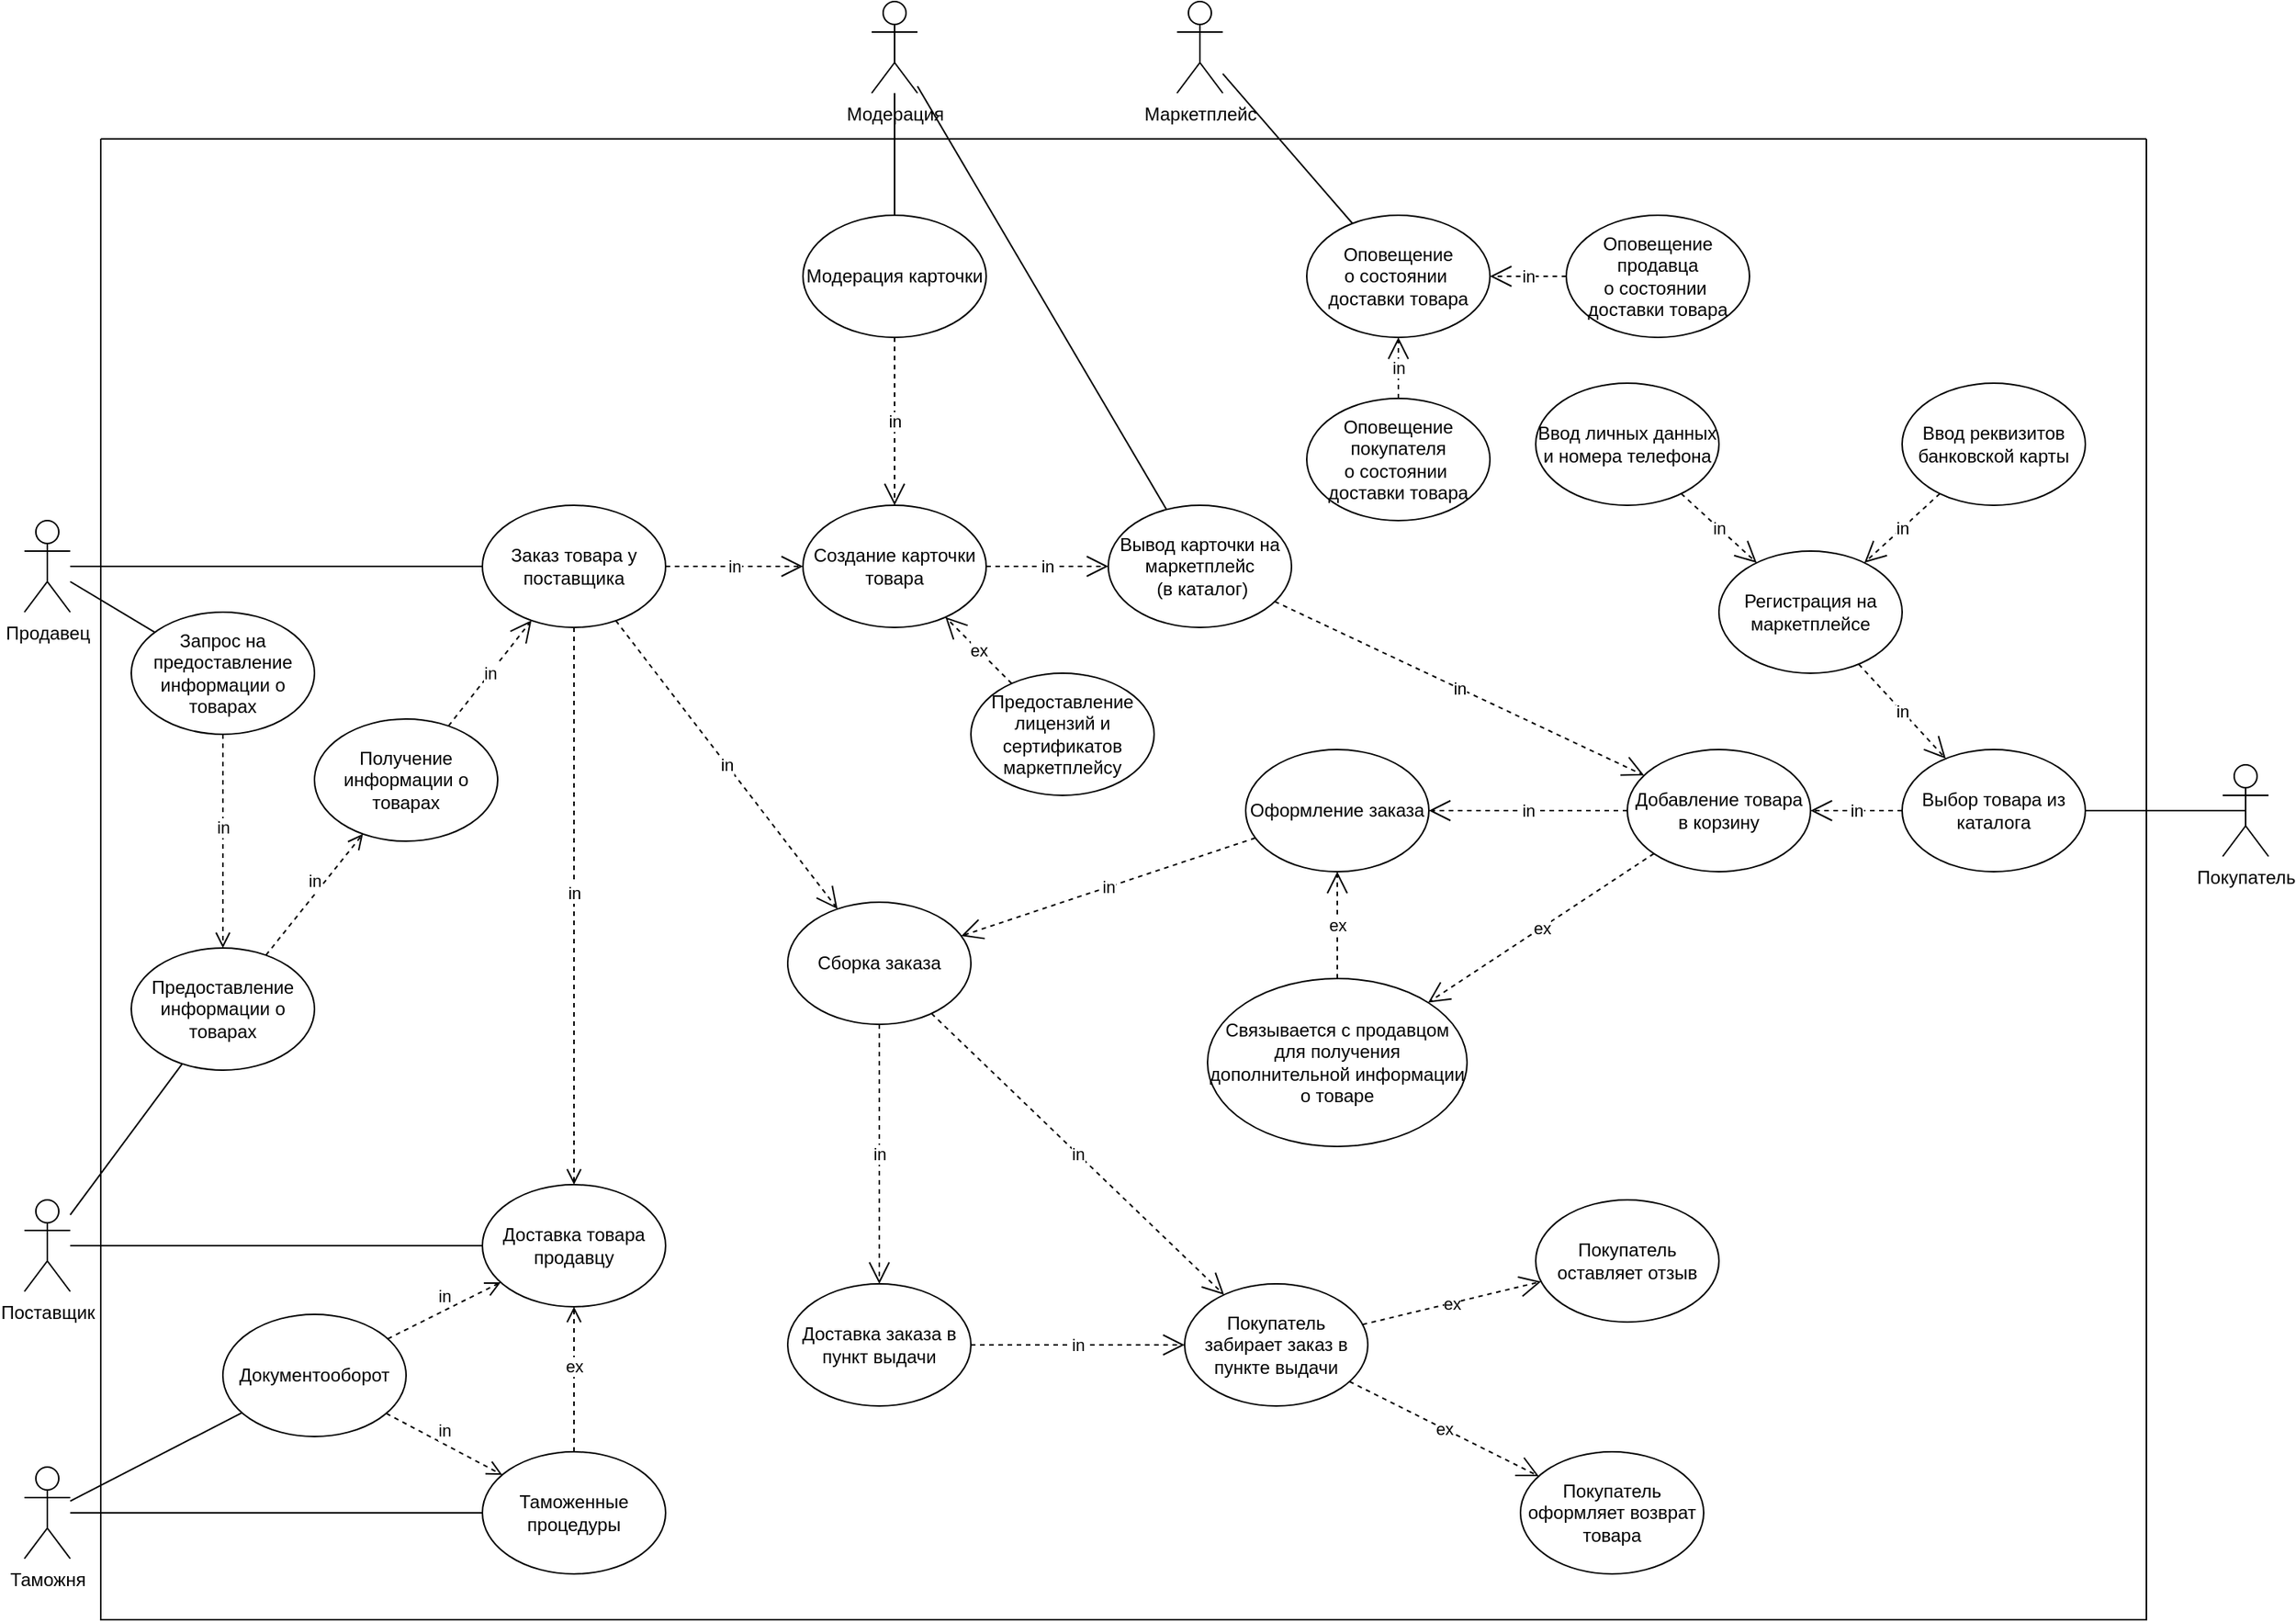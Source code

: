 <mxfile version="20.7.4" type="device"><diagram id="TFOCtGxcTmysyI_uLjtR" name="Страница 1"><mxGraphModel dx="1486" dy="1465" grid="0" gridSize="10" guides="1" tooltips="1" connect="1" arrows="1" fold="1" page="0" pageScale="1" pageWidth="1169" pageHeight="827" math="0" shadow="0"><root><mxCell id="0"/><mxCell id="1" parent="0"/><mxCell id="-bj33f-Lf1xT0jhIn6Ph-1" value="" style="swimlane;startSize=0;" parent="1" vertex="1"><mxGeometry x="650" y="-70" width="1340" height="970" as="geometry"/></mxCell><mxCell id="-bj33f-Lf1xT0jhIn6Ph-2" value="Доставка товара&lt;br&gt;продавцу" style="ellipse;whiteSpace=wrap;html=1;" parent="-bj33f-Lf1xT0jhIn6Ph-1" vertex="1"><mxGeometry x="250" y="685" width="120" height="80" as="geometry"/></mxCell><mxCell id="-bj33f-Lf1xT0jhIn6Ph-3" value="Создание карточки товара" style="ellipse;whiteSpace=wrap;html=1;" parent="-bj33f-Lf1xT0jhIn6Ph-1" vertex="1"><mxGeometry x="460" y="240" width="120" height="80" as="geometry"/></mxCell><mxCell id="-bj33f-Lf1xT0jhIn6Ph-4" value="Получение информации о товарах" style="ellipse;whiteSpace=wrap;html=1;" parent="-bj33f-Lf1xT0jhIn6Ph-1" vertex="1"><mxGeometry x="140" y="380" width="120" height="80" as="geometry"/></mxCell><mxCell id="-bj33f-Lf1xT0jhIn6Ph-5" value="in" style="endArrow=open;endSize=12;dashed=1;html=1;rounded=0;" parent="-bj33f-Lf1xT0jhIn6Ph-1" source="-bj33f-Lf1xT0jhIn6Ph-4" target="-bj33f-Lf1xT0jhIn6Ph-6" edge="1"><mxGeometry width="160" relative="1" as="geometry"><mxPoint x="259.64" y="361.28" as="sourcePoint"/><mxPoint x="261.284" y="315.121" as="targetPoint"/></mxGeometry></mxCell><mxCell id="-bj33f-Lf1xT0jhIn6Ph-6" value="Заказ товара у поставщика" style="ellipse;whiteSpace=wrap;html=1;" parent="-bj33f-Lf1xT0jhIn6Ph-1" vertex="1"><mxGeometry x="250" y="240" width="120" height="80" as="geometry"/></mxCell><mxCell id="-bj33f-Lf1xT0jhIn6Ph-7" value="in" style="endArrow=open;endSize=12;dashed=1;html=1;rounded=0;" parent="-bj33f-Lf1xT0jhIn6Ph-1" source="-bj33f-Lf1xT0jhIn6Ph-6" target="-bj33f-Lf1xT0jhIn6Ph-3" edge="1"><mxGeometry width="160" relative="1" as="geometry"><mxPoint x="256.693" y="481.579" as="sourcePoint"/><mxPoint x="284" y="420" as="targetPoint"/></mxGeometry></mxCell><mxCell id="-bj33f-Lf1xT0jhIn6Ph-8" value="Предоставление информации о товарах" style="ellipse;whiteSpace=wrap;html=1;" parent="-bj33f-Lf1xT0jhIn6Ph-1" vertex="1"><mxGeometry x="20" y="530" width="120" height="80" as="geometry"/></mxCell><mxCell id="-bj33f-Lf1xT0jhIn6Ph-9" value="Запрос на предоставление информации о товарах" style="ellipse;whiteSpace=wrap;html=1;" parent="-bj33f-Lf1xT0jhIn6Ph-1" vertex="1"><mxGeometry x="20" y="310" width="120" height="80" as="geometry"/></mxCell><mxCell id="-bj33f-Lf1xT0jhIn6Ph-10" value="in" style="html=1;verticalAlign=bottom;endArrow=open;dashed=1;endSize=8;rounded=0;" parent="-bj33f-Lf1xT0jhIn6Ph-1" source="-bj33f-Lf1xT0jhIn6Ph-9" target="-bj33f-Lf1xT0jhIn6Ph-8" edge="1"><mxGeometry relative="1" as="geometry"><mxPoint x="191.872" y="551.351" as="sourcePoint"/><mxPoint x="268.164" y="498.672" as="targetPoint"/></mxGeometry></mxCell><mxCell id="-bj33f-Lf1xT0jhIn6Ph-11" value="in" style="html=1;verticalAlign=bottom;endArrow=open;dashed=1;endSize=8;rounded=0;" parent="-bj33f-Lf1xT0jhIn6Ph-1" source="-bj33f-Lf1xT0jhIn6Ph-8" target="-bj33f-Lf1xT0jhIn6Ph-4" edge="1"><mxGeometry relative="1" as="geometry"><mxPoint x="100" y="470" as="sourcePoint"/><mxPoint x="100" y="550" as="targetPoint"/></mxGeometry></mxCell><mxCell id="-bj33f-Lf1xT0jhIn6Ph-12" value="in" style="html=1;verticalAlign=bottom;endArrow=open;dashed=1;endSize=8;rounded=0;" parent="-bj33f-Lf1xT0jhIn6Ph-1" source="-bj33f-Lf1xT0jhIn6Ph-6" target="-bj33f-Lf1xT0jhIn6Ph-2" edge="1"><mxGeometry relative="1" as="geometry"><mxPoint x="100" y="470" as="sourcePoint"/><mxPoint x="100" y="550" as="targetPoint"/></mxGeometry></mxCell><mxCell id="-bj33f-Lf1xT0jhIn6Ph-13" value="Таможенные процедуры" style="ellipse;whiteSpace=wrap;html=1;" parent="-bj33f-Lf1xT0jhIn6Ph-1" vertex="1"><mxGeometry x="250" y="860" width="120" height="80" as="geometry"/></mxCell><mxCell id="-bj33f-Lf1xT0jhIn6Ph-14" value="ex" style="html=1;verticalAlign=bottom;endArrow=open;dashed=1;endSize=8;rounded=0;" parent="-bj33f-Lf1xT0jhIn6Ph-1" source="-bj33f-Lf1xT0jhIn6Ph-13" target="-bj33f-Lf1xT0jhIn6Ph-2" edge="1"><mxGeometry relative="1" as="geometry"><mxPoint x="115.972" y="543.942" as="sourcePoint"/><mxPoint x="193.971" y="436.04" as="targetPoint"/></mxGeometry></mxCell><mxCell id="-bj33f-Lf1xT0jhIn6Ph-15" value="Документооборот" style="ellipse;whiteSpace=wrap;html=1;" parent="-bj33f-Lf1xT0jhIn6Ph-1" vertex="1"><mxGeometry x="80" y="770" width="120" height="80" as="geometry"/></mxCell><mxCell id="-bj33f-Lf1xT0jhIn6Ph-16" value="in" style="html=1;verticalAlign=bottom;endArrow=open;dashed=1;endSize=8;rounded=0;" parent="-bj33f-Lf1xT0jhIn6Ph-1" source="-bj33f-Lf1xT0jhIn6Ph-15" target="-bj33f-Lf1xT0jhIn6Ph-13" edge="1"><mxGeometry relative="1" as="geometry"><mxPoint x="155.154" y="877.585" as="sourcePoint"/><mxPoint x="274.82" y="767.403" as="targetPoint"/></mxGeometry></mxCell><mxCell id="-bj33f-Lf1xT0jhIn6Ph-17" value="in" style="html=1;verticalAlign=bottom;endArrow=open;dashed=1;endSize=8;rounded=0;" parent="-bj33f-Lf1xT0jhIn6Ph-1" source="-bj33f-Lf1xT0jhIn6Ph-15" target="-bj33f-Lf1xT0jhIn6Ph-2" edge="1"><mxGeometry relative="1" as="geometry"><mxPoint x="180" y="910" as="sourcePoint"/><mxPoint x="250" y="910" as="targetPoint"/></mxGeometry></mxCell><mxCell id="-bj33f-Lf1xT0jhIn6Ph-18" value="Предоставление лицензий и сертификатов маркетплейсу" style="ellipse;whiteSpace=wrap;html=1;" parent="-bj33f-Lf1xT0jhIn6Ph-1" vertex="1"><mxGeometry x="570" y="350" width="120" height="80" as="geometry"/></mxCell><mxCell id="-bj33f-Lf1xT0jhIn6Ph-19" value="ex" style="endArrow=open;endSize=12;dashed=1;html=1;rounded=0;" parent="-bj33f-Lf1xT0jhIn6Ph-1" source="-bj33f-Lf1xT0jhIn6Ph-18" target="-bj33f-Lf1xT0jhIn6Ph-3" edge="1"><mxGeometry width="160" relative="1" as="geometry"><mxPoint x="380" y="290" as="sourcePoint"/><mxPoint x="470" y="290" as="targetPoint"/></mxGeometry></mxCell><mxCell id="-bj33f-Lf1xT0jhIn6Ph-20" value="Модерация карточки" style="ellipse;whiteSpace=wrap;html=1;" parent="-bj33f-Lf1xT0jhIn6Ph-1" vertex="1"><mxGeometry x="460" y="50" width="120" height="80" as="geometry"/></mxCell><mxCell id="-bj33f-Lf1xT0jhIn6Ph-21" value="in" style="endArrow=open;endSize=12;dashed=1;html=1;rounded=0;" parent="-bj33f-Lf1xT0jhIn6Ph-1" source="-bj33f-Lf1xT0jhIn6Ph-20" target="-bj33f-Lf1xT0jhIn6Ph-3" edge="1"><mxGeometry width="160" relative="1" as="geometry"><mxPoint x="380" y="290" as="sourcePoint"/><mxPoint x="470.0" y="290" as="targetPoint"/></mxGeometry></mxCell><mxCell id="-bj33f-Lf1xT0jhIn6Ph-22" value="Вывод карточки на маркетплейс&lt;br&gt;&amp;nbsp;(в каталог)" style="ellipse;whiteSpace=wrap;html=1;" parent="-bj33f-Lf1xT0jhIn6Ph-1" vertex="1"><mxGeometry x="660" y="240" width="120" height="80" as="geometry"/></mxCell><mxCell id="-bj33f-Lf1xT0jhIn6Ph-23" value="in" style="endArrow=open;endSize=12;dashed=1;html=1;rounded=0;" parent="-bj33f-Lf1xT0jhIn6Ph-1" source="-bj33f-Lf1xT0jhIn6Ph-3" target="-bj33f-Lf1xT0jhIn6Ph-22" edge="1"><mxGeometry width="160" relative="1" as="geometry"><mxPoint x="380" y="290" as="sourcePoint"/><mxPoint x="470.0" y="290" as="targetPoint"/></mxGeometry></mxCell><mxCell id="-bj33f-Lf1xT0jhIn6Ph-24" value="Выбор товара из каталога" style="ellipse;whiteSpace=wrap;html=1;" parent="-bj33f-Lf1xT0jhIn6Ph-1" vertex="1"><mxGeometry x="1180" y="400" width="120" height="80" as="geometry"/></mxCell><mxCell id="-bj33f-Lf1xT0jhIn6Ph-25" value="in" style="endArrow=open;endSize=12;dashed=1;html=1;rounded=0;" parent="-bj33f-Lf1xT0jhIn6Ph-1" source="-bj33f-Lf1xT0jhIn6Ph-22" target="-bj33f-Lf1xT0jhIn6Ph-51" edge="1"><mxGeometry width="160" relative="1" as="geometry"><mxPoint x="380" y="290" as="sourcePoint"/><mxPoint x="777.138" y="373.018" as="targetPoint"/></mxGeometry></mxCell><mxCell id="-bj33f-Lf1xT0jhIn6Ph-26" value="Регистрация на маркетплейсе" style="ellipse;whiteSpace=wrap;html=1;" parent="-bj33f-Lf1xT0jhIn6Ph-1" vertex="1"><mxGeometry x="1060" y="270" width="120" height="80" as="geometry"/></mxCell><mxCell id="-bj33f-Lf1xT0jhIn6Ph-27" value="in" style="endArrow=open;endSize=12;dashed=1;html=1;rounded=0;" parent="-bj33f-Lf1xT0jhIn6Ph-1" source="-bj33f-Lf1xT0jhIn6Ph-26" target="-bj33f-Lf1xT0jhIn6Ph-24" edge="1"><mxGeometry width="160" relative="1" as="geometry"><mxPoint x="936.201" y="415.521" as="sourcePoint"/><mxPoint x="1013.907" y="459.393" as="targetPoint"/></mxGeometry></mxCell><mxCell id="-bj33f-Lf1xT0jhIn6Ph-28" value="Ввод личных данных и номера телефона" style="ellipse;whiteSpace=wrap;html=1;" parent="-bj33f-Lf1xT0jhIn6Ph-1" vertex="1"><mxGeometry x="940" y="160" width="120" height="80" as="geometry"/></mxCell><mxCell id="-bj33f-Lf1xT0jhIn6Ph-29" value="Ввод реквизитов&lt;br&gt;банковской карты" style="ellipse;whiteSpace=wrap;html=1;" parent="-bj33f-Lf1xT0jhIn6Ph-1" vertex="1"><mxGeometry x="1180" y="160" width="120" height="80" as="geometry"/></mxCell><mxCell id="-bj33f-Lf1xT0jhIn6Ph-30" value="in" style="endArrow=open;endSize=12;dashed=1;html=1;rounded=0;" parent="-bj33f-Lf1xT0jhIn6Ph-1" source="-bj33f-Lf1xT0jhIn6Ph-28" target="-bj33f-Lf1xT0jhIn6Ph-26" edge="1"><mxGeometry width="160" relative="1" as="geometry"><mxPoint x="1113.802" y="358.515" as="sourcePoint"/><mxPoint x="1076.229" y="446.491" as="targetPoint"/></mxGeometry></mxCell><mxCell id="-bj33f-Lf1xT0jhIn6Ph-31" value="in" style="endArrow=open;endSize=12;dashed=1;html=1;rounded=0;" parent="-bj33f-Lf1xT0jhIn6Ph-1" source="-bj33f-Lf1xT0jhIn6Ph-29" target="-bj33f-Lf1xT0jhIn6Ph-26" edge="1"><mxGeometry width="160" relative="1" as="geometry"><mxPoint x="1123.802" y="368.515" as="sourcePoint"/><mxPoint x="1086.229" y="456.491" as="targetPoint"/></mxGeometry></mxCell><mxCell id="-bj33f-Lf1xT0jhIn6Ph-32" value="Сборка заказа" style="ellipse;whiteSpace=wrap;html=1;" parent="-bj33f-Lf1xT0jhIn6Ph-1" vertex="1"><mxGeometry x="450" y="500" width="120" height="80" as="geometry"/></mxCell><mxCell id="-bj33f-Lf1xT0jhIn6Ph-33" value="in" style="endArrow=open;endSize=12;dashed=1;html=1;rounded=0;" parent="-bj33f-Lf1xT0jhIn6Ph-1" source="-bj33f-Lf1xT0jhIn6Ph-6" target="-bj33f-Lf1xT0jhIn6Ph-32" edge="1"><mxGeometry width="160" relative="1" as="geometry"><mxPoint x="380" y="290" as="sourcePoint"/><mxPoint x="470.0" y="290" as="targetPoint"/></mxGeometry></mxCell><mxCell id="-bj33f-Lf1xT0jhIn6Ph-34" value="in" style="endArrow=open;endSize=12;dashed=1;html=1;rounded=0;" parent="-bj33f-Lf1xT0jhIn6Ph-1" source="-bj33f-Lf1xT0jhIn6Ph-49" target="-bj33f-Lf1xT0jhIn6Ph-32" edge="1"><mxGeometry width="160" relative="1" as="geometry"><mxPoint x="755.758" y="437.02" as="sourcePoint"/><mxPoint x="461.015" y="459.977" as="targetPoint"/></mxGeometry></mxCell><mxCell id="-bj33f-Lf1xT0jhIn6Ph-35" value="Доставка заказа в пункт выдачи" style="ellipse;whiteSpace=wrap;html=1;" parent="-bj33f-Lf1xT0jhIn6Ph-1" vertex="1"><mxGeometry x="450" y="750" width="120" height="80" as="geometry"/></mxCell><mxCell id="-bj33f-Lf1xT0jhIn6Ph-36" value="in" style="endArrow=open;endSize=12;dashed=1;html=1;rounded=0;" parent="-bj33f-Lf1xT0jhIn6Ph-1" source="-bj33f-Lf1xT0jhIn6Ph-32" target="-bj33f-Lf1xT0jhIn6Ph-35" edge="1"><mxGeometry width="160" relative="1" as="geometry"><mxPoint x="810" y="600" as="sourcePoint"/><mxPoint x="610" y="600" as="targetPoint"/></mxGeometry></mxCell><mxCell id="-bj33f-Lf1xT0jhIn6Ph-37" value="Покупатель забирает заказ в пункте выдачи" style="ellipse;whiteSpace=wrap;html=1;" parent="-bj33f-Lf1xT0jhIn6Ph-1" vertex="1"><mxGeometry x="710" y="750" width="120" height="80" as="geometry"/></mxCell><mxCell id="-bj33f-Lf1xT0jhIn6Ph-38" value="in" style="endArrow=open;endSize=12;dashed=1;html=1;rounded=0;" parent="-bj33f-Lf1xT0jhIn6Ph-1" source="-bj33f-Lf1xT0jhIn6Ph-32" target="-bj33f-Lf1xT0jhIn6Ph-37" edge="1"><mxGeometry width="160" relative="1" as="geometry"><mxPoint x="680" y="600" as="sourcePoint"/><mxPoint x="480" y="600" as="targetPoint"/></mxGeometry></mxCell><mxCell id="-bj33f-Lf1xT0jhIn6Ph-39" value="in" style="endArrow=open;endSize=12;dashed=1;html=1;rounded=0;" parent="-bj33f-Lf1xT0jhIn6Ph-1" source="-bj33f-Lf1xT0jhIn6Ph-35" target="-bj33f-Lf1xT0jhIn6Ph-37" edge="1"><mxGeometry width="160" relative="1" as="geometry"><mxPoint x="870" y="640" as="sourcePoint"/><mxPoint x="870" y="760" as="targetPoint"/></mxGeometry></mxCell><mxCell id="-bj33f-Lf1xT0jhIn6Ph-40" value="Оповещение&lt;br&gt;о состоянии&amp;nbsp;&lt;br&gt;доставки товара" style="ellipse;whiteSpace=wrap;html=1;" parent="-bj33f-Lf1xT0jhIn6Ph-1" vertex="1"><mxGeometry x="790" y="50" width="120" height="80" as="geometry"/></mxCell><mxCell id="-bj33f-Lf1xT0jhIn6Ph-41" value="Оповещение&lt;br&gt;продавца&lt;br&gt;о состоянии&amp;nbsp;&lt;br&gt;доставки товара" style="ellipse;whiteSpace=wrap;html=1;" parent="-bj33f-Lf1xT0jhIn6Ph-1" vertex="1"><mxGeometry x="960" y="50" width="120" height="80" as="geometry"/></mxCell><mxCell id="-bj33f-Lf1xT0jhIn6Ph-42" value="Оповещение&lt;br&gt;покупателя&lt;br&gt;о состоянии&amp;nbsp;&lt;br&gt;доставки товара" style="ellipse;whiteSpace=wrap;html=1;" parent="-bj33f-Lf1xT0jhIn6Ph-1" vertex="1"><mxGeometry x="790" y="170" width="120" height="80" as="geometry"/></mxCell><mxCell id="-bj33f-Lf1xT0jhIn6Ph-43" value="in" style="endArrow=open;endSize=12;dashed=1;html=1;rounded=0;" parent="-bj33f-Lf1xT0jhIn6Ph-1" source="-bj33f-Lf1xT0jhIn6Ph-42" target="-bj33f-Lf1xT0jhIn6Ph-40" edge="1"><mxGeometry width="160" relative="1" as="geometry"><mxPoint x="590.0" y="290" as="sourcePoint"/><mxPoint x="670" y="290" as="targetPoint"/></mxGeometry></mxCell><mxCell id="-bj33f-Lf1xT0jhIn6Ph-44" value="in" style="endArrow=open;endSize=12;dashed=1;html=1;rounded=0;" parent="-bj33f-Lf1xT0jhIn6Ph-1" source="-bj33f-Lf1xT0jhIn6Ph-41" target="-bj33f-Lf1xT0jhIn6Ph-40" edge="1"><mxGeometry width="160" relative="1" as="geometry"><mxPoint x="860" y="170.0" as="sourcePoint"/><mxPoint x="860" y="140.0" as="targetPoint"/></mxGeometry></mxCell><mxCell id="-bj33f-Lf1xT0jhIn6Ph-45" value="Покупатель оставляет отзыв" style="ellipse;whiteSpace=wrap;html=1;" parent="-bj33f-Lf1xT0jhIn6Ph-1" vertex="1"><mxGeometry x="940" y="695" width="120" height="80" as="geometry"/></mxCell><mxCell id="-bj33f-Lf1xT0jhIn6Ph-46" value="ex" style="endArrow=open;endSize=12;dashed=1;html=1;rounded=0;" parent="-bj33f-Lf1xT0jhIn6Ph-1" source="-bj33f-Lf1xT0jhIn6Ph-37" target="-bj33f-Lf1xT0jhIn6Ph-45" edge="1"><mxGeometry width="160" relative="1" as="geometry"><mxPoint x="650" y="800" as="sourcePoint"/><mxPoint x="850" y="800" as="targetPoint"/></mxGeometry></mxCell><mxCell id="-bj33f-Lf1xT0jhIn6Ph-47" value="Покупатель оформляет возврат&lt;br&gt;товара" style="ellipse;whiteSpace=wrap;html=1;" parent="-bj33f-Lf1xT0jhIn6Ph-1" vertex="1"><mxGeometry x="930" y="860" width="120" height="80" as="geometry"/></mxCell><mxCell id="-bj33f-Lf1xT0jhIn6Ph-48" value="ex" style="endArrow=open;endSize=12;dashed=1;html=1;rounded=0;" parent="-bj33f-Lf1xT0jhIn6Ph-1" source="-bj33f-Lf1xT0jhIn6Ph-37" target="-bj33f-Lf1xT0jhIn6Ph-47" edge="1"><mxGeometry width="160" relative="1" as="geometry"><mxPoint x="970.0" y="800" as="sourcePoint"/><mxPoint x="1060" y="800" as="targetPoint"/></mxGeometry></mxCell><mxCell id="-bj33f-Lf1xT0jhIn6Ph-49" value="Оформление заказа" style="ellipse;whiteSpace=wrap;html=1;" parent="-bj33f-Lf1xT0jhIn6Ph-1" vertex="1"><mxGeometry x="750" y="400" width="120" height="80" as="geometry"/></mxCell><mxCell id="-bj33f-Lf1xT0jhIn6Ph-50" value="Связывается с продавцом для получения дополнительной информации о товаре" style="ellipse;whiteSpace=wrap;html=1;" parent="-bj33f-Lf1xT0jhIn6Ph-1" vertex="1"><mxGeometry x="725" y="550" width="170" height="110" as="geometry"/></mxCell><mxCell id="-bj33f-Lf1xT0jhIn6Ph-51" value="Добавление товара в корзину" style="ellipse;whiteSpace=wrap;html=1;" parent="-bj33f-Lf1xT0jhIn6Ph-1" vertex="1"><mxGeometry x="1000" y="400" width="120" height="80" as="geometry"/></mxCell><mxCell id="-bj33f-Lf1xT0jhIn6Ph-52" value="in" style="endArrow=open;endSize=12;dashed=1;html=1;rounded=0;" parent="-bj33f-Lf1xT0jhIn6Ph-1" source="-bj33f-Lf1xT0jhIn6Ph-24" target="-bj33f-Lf1xT0jhIn6Ph-51" edge="1"><mxGeometry width="160" relative="1" as="geometry"><mxPoint x="1154.181" y="356.608" as="sourcePoint"/><mxPoint x="1215.704" y="448.426" as="targetPoint"/></mxGeometry></mxCell><mxCell id="-bj33f-Lf1xT0jhIn6Ph-53" value="in" style="endArrow=open;endSize=12;dashed=1;html=1;rounded=0;" parent="-bj33f-Lf1xT0jhIn6Ph-1" source="-bj33f-Lf1xT0jhIn6Ph-51" target="-bj33f-Lf1xT0jhIn6Ph-49" edge="1"><mxGeometry width="160" relative="1" as="geometry"><mxPoint x="1164.181" y="366.608" as="sourcePoint"/><mxPoint x="1225.704" y="458.426" as="targetPoint"/></mxGeometry></mxCell><mxCell id="-bj33f-Lf1xT0jhIn6Ph-54" value="ex" style="endArrow=open;endSize=12;dashed=1;html=1;rounded=0;" parent="-bj33f-Lf1xT0jhIn6Ph-1" source="-bj33f-Lf1xT0jhIn6Ph-51" target="-bj33f-Lf1xT0jhIn6Ph-50" edge="1"><mxGeometry width="160" relative="1" as="geometry"><mxPoint x="1174.181" y="376.608" as="sourcePoint"/><mxPoint x="1235.704" y="468.426" as="targetPoint"/></mxGeometry></mxCell><mxCell id="-bj33f-Lf1xT0jhIn6Ph-55" value="ex" style="endArrow=open;endSize=12;dashed=1;html=1;rounded=0;" parent="-bj33f-Lf1xT0jhIn6Ph-1" source="-bj33f-Lf1xT0jhIn6Ph-50" target="-bj33f-Lf1xT0jhIn6Ph-49" edge="1"><mxGeometry width="160" relative="1" as="geometry"><mxPoint x="1049.789" y="517.388" as="sourcePoint"/><mxPoint x="1014.018" y="550.067" as="targetPoint"/></mxGeometry></mxCell><mxCell id="-bj33f-Lf1xT0jhIn6Ph-56" value="Продавец" style="shape=umlActor;verticalLabelPosition=bottom;verticalAlign=top;html=1;outlineConnect=0;" parent="1" vertex="1"><mxGeometry x="600" y="180" width="30" height="60" as="geometry"/></mxCell><mxCell id="-bj33f-Lf1xT0jhIn6Ph-57" value="Поставщик" style="shape=umlActor;verticalLabelPosition=bottom;verticalAlign=top;html=1;outlineConnect=0;" parent="1" vertex="1"><mxGeometry x="600" y="625" width="30" height="60" as="geometry"/></mxCell><mxCell id="-bj33f-Lf1xT0jhIn6Ph-58" value="" style="endArrow=none;html=1;rounded=0;entryX=0;entryY=0.5;entryDx=0;entryDy=0;" parent="1" source="-bj33f-Lf1xT0jhIn6Ph-57" target="-bj33f-Lf1xT0jhIn6Ph-2" edge="1"><mxGeometry width="50" height="50" relative="1" as="geometry"><mxPoint x="615" y="555" as="sourcePoint"/><mxPoint x="760.0" y="555" as="targetPoint"/></mxGeometry></mxCell><mxCell id="-bj33f-Lf1xT0jhIn6Ph-59" value="" style="endArrow=none;html=1;rounded=0;" parent="1" source="-bj33f-Lf1xT0jhIn6Ph-56" target="-bj33f-Lf1xT0jhIn6Ph-6" edge="1"><mxGeometry width="50" height="50" relative="1" as="geometry"><mxPoint x="1210" y="570" as="sourcePoint"/><mxPoint x="1260" y="520" as="targetPoint"/></mxGeometry></mxCell><mxCell id="-bj33f-Lf1xT0jhIn6Ph-60" value="" style="endArrow=none;html=1;rounded=0;" parent="1" source="-bj33f-Lf1xT0jhIn6Ph-57" target="-bj33f-Lf1xT0jhIn6Ph-8" edge="1"><mxGeometry width="50" height="50" relative="1" as="geometry"><mxPoint x="640" y="665" as="sourcePoint"/><mxPoint x="740.0" y="665" as="targetPoint"/></mxGeometry></mxCell><mxCell id="-bj33f-Lf1xT0jhIn6Ph-61" value="" style="endArrow=none;html=1;rounded=0;" parent="1" target="-bj33f-Lf1xT0jhIn6Ph-9" edge="1"><mxGeometry width="50" height="50" relative="1" as="geometry"><mxPoint x="630" y="220" as="sourcePoint"/><mxPoint x="900" y="220" as="targetPoint"/></mxGeometry></mxCell><mxCell id="-bj33f-Lf1xT0jhIn6Ph-62" value="Таможня&lt;br&gt;" style="shape=umlActor;verticalLabelPosition=bottom;verticalAlign=top;html=1;outlineConnect=0;" parent="1" vertex="1"><mxGeometry x="600" y="800" width="30" height="60" as="geometry"/></mxCell><mxCell id="-bj33f-Lf1xT0jhIn6Ph-63" value="" style="endArrow=none;html=1;rounded=0;" parent="1" source="-bj33f-Lf1xT0jhIn6Ph-62" target="-bj33f-Lf1xT0jhIn6Ph-13" edge="1"><mxGeometry width="50" height="50" relative="1" as="geometry"><mxPoint x="640" y="665.0" as="sourcePoint"/><mxPoint x="900.0" y="665.0" as="targetPoint"/></mxGeometry></mxCell><mxCell id="-bj33f-Lf1xT0jhIn6Ph-64" value="" style="endArrow=none;html=1;rounded=0;" parent="1" source="-bj33f-Lf1xT0jhIn6Ph-62" target="-bj33f-Lf1xT0jhIn6Ph-15" edge="1"><mxGeometry width="50" height="50" relative="1" as="geometry"><mxPoint x="640" y="840" as="sourcePoint"/><mxPoint x="830" y="840" as="targetPoint"/></mxGeometry></mxCell><mxCell id="-bj33f-Lf1xT0jhIn6Ph-65" value="Модерация" style="shape=umlActor;verticalLabelPosition=bottom;verticalAlign=top;html=1;outlineConnect=0;" parent="1" vertex="1"><mxGeometry x="1155" y="-160" width="30" height="60" as="geometry"/></mxCell><mxCell id="-bj33f-Lf1xT0jhIn6Ph-66" value="" style="endArrow=none;html=1;rounded=0;" parent="1" source="-bj33f-Lf1xT0jhIn6Ph-65" target="-bj33f-Lf1xT0jhIn6Ph-20" edge="1"><mxGeometry width="50" height="50" relative="1" as="geometry"><mxPoint x="640" y="220" as="sourcePoint"/><mxPoint x="910" y="220" as="targetPoint"/></mxGeometry></mxCell><mxCell id="-bj33f-Lf1xT0jhIn6Ph-67" value="Покупатель" style="shape=umlActor;verticalLabelPosition=bottom;verticalAlign=top;html=1;outlineConnect=0;" parent="1" vertex="1"><mxGeometry x="2040" y="340" width="30" height="60" as="geometry"/></mxCell><mxCell id="-bj33f-Lf1xT0jhIn6Ph-68" value="" style="endArrow=none;html=1;rounded=0;exitX=0.5;exitY=0.5;exitDx=0;exitDy=0;exitPerimeter=0;" parent="1" source="-bj33f-Lf1xT0jhIn6Ph-67" target="-bj33f-Lf1xT0jhIn6Ph-24" edge="1"><mxGeometry width="50" height="50" relative="1" as="geometry"><mxPoint x="640" y="665" as="sourcePoint"/><mxPoint x="910" y="665" as="targetPoint"/></mxGeometry></mxCell><mxCell id="-bj33f-Lf1xT0jhIn6Ph-69" value="Маркетплейс" style="shape=umlActor;verticalLabelPosition=bottom;verticalAlign=top;html=1;outlineConnect=0;" parent="1" vertex="1"><mxGeometry x="1355" y="-160" width="30" height="60" as="geometry"/></mxCell><mxCell id="-bj33f-Lf1xT0jhIn6Ph-70" value="" style="endArrow=none;html=1;rounded=0;" parent="1" source="-bj33f-Lf1xT0jhIn6Ph-65" target="-bj33f-Lf1xT0jhIn6Ph-22" edge="1"><mxGeometry width="50" height="50" relative="1" as="geometry"><mxPoint x="1180" y="-90" as="sourcePoint"/><mxPoint x="1180" y="-10" as="targetPoint"/></mxGeometry></mxCell><mxCell id="-bj33f-Lf1xT0jhIn6Ph-71" value="" style="endArrow=none;html=1;rounded=0;" parent="1" source="-bj33f-Lf1xT0jhIn6Ph-40" target="-bj33f-Lf1xT0jhIn6Ph-69" edge="1"><mxGeometry width="50" height="50" relative="1" as="geometry"><mxPoint x="1330" y="110" as="sourcePoint"/><mxPoint x="1380" y="60" as="targetPoint"/></mxGeometry></mxCell></root></mxGraphModel></diagram></mxfile>